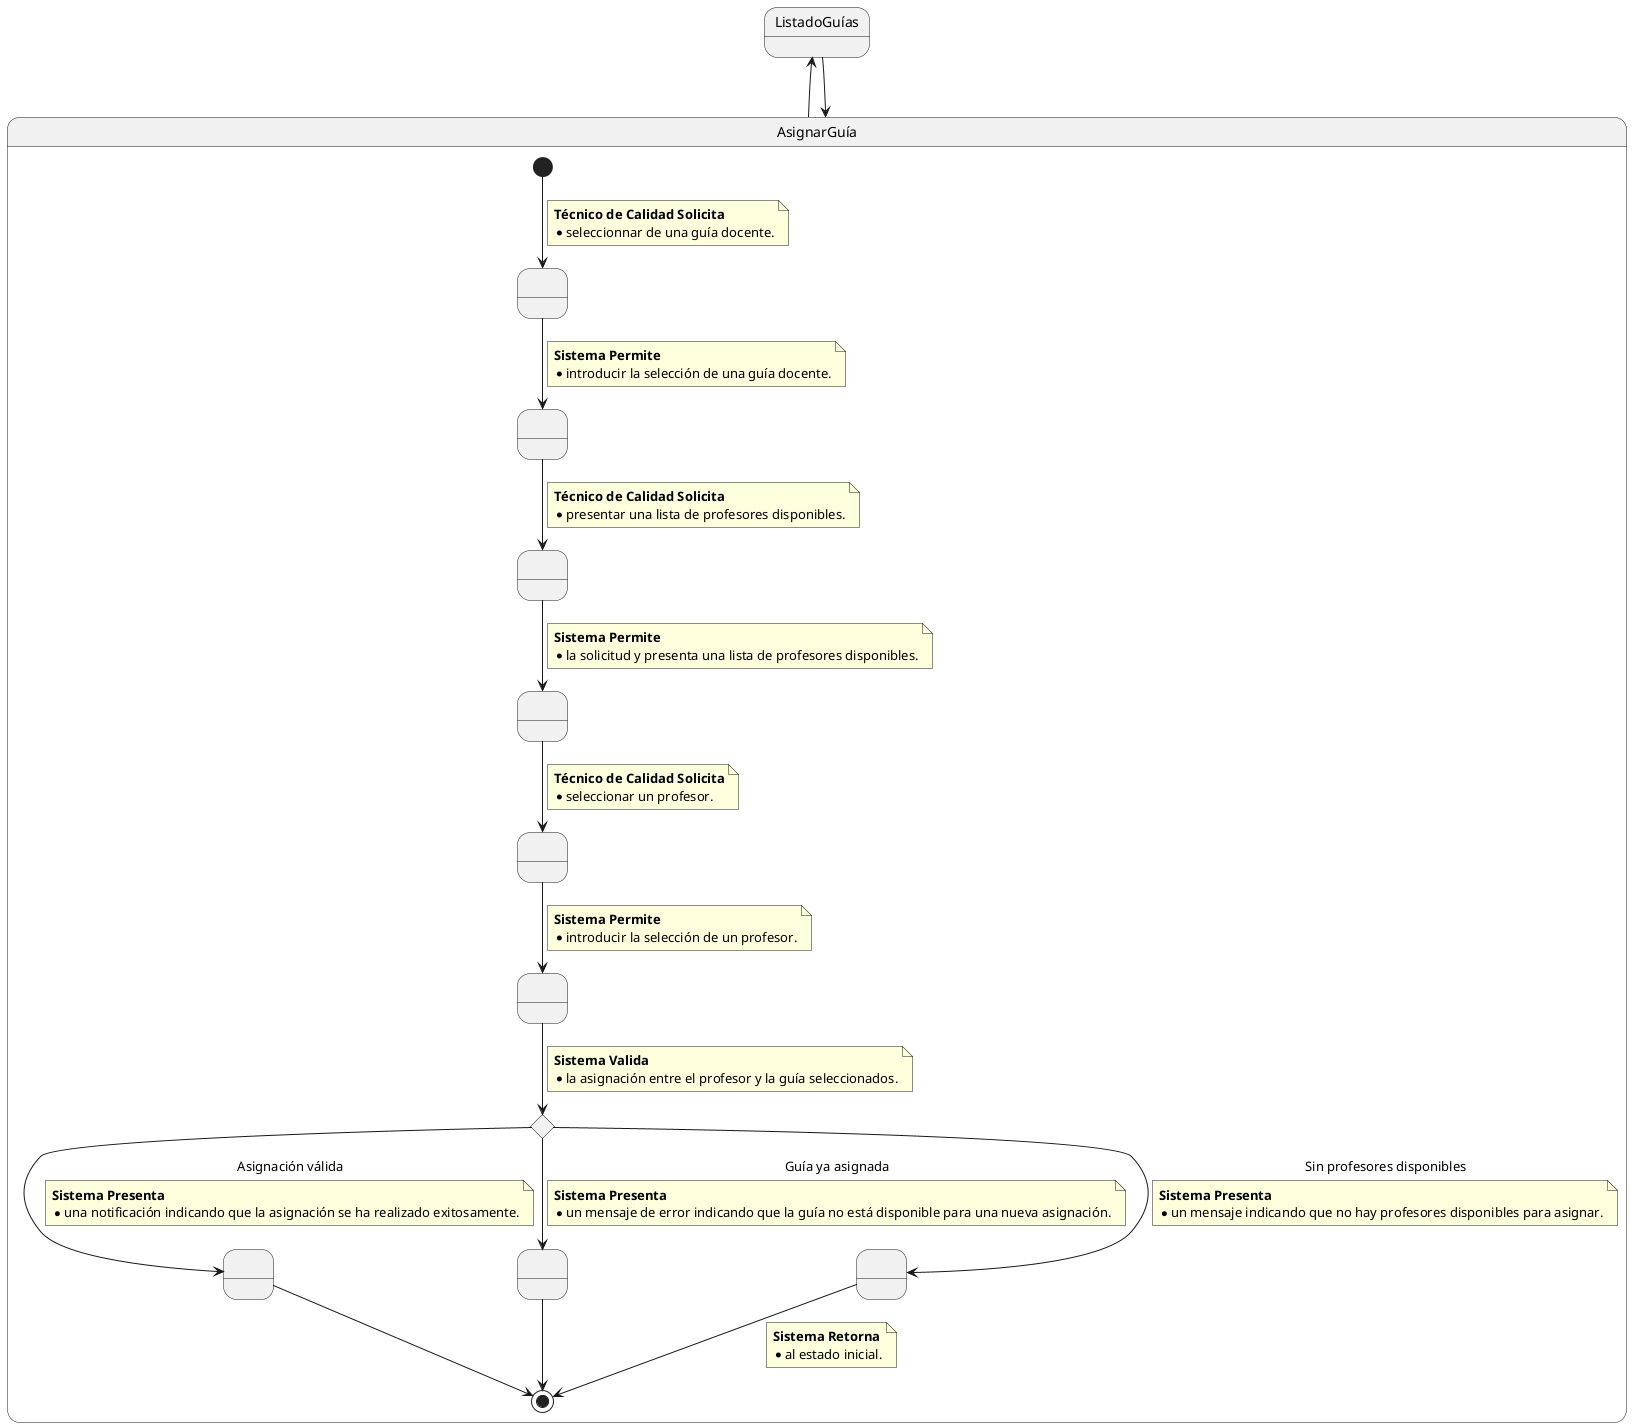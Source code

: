 @startuml
ListadoGuías -up-> AsignarGuía


state AsignarGuía {
    state SolicitarSelecciónGuía as " "
    state PermitirSelecciónGuía as " "
    state SolicitarPresentaciónProfesores as " "
    state PermitirPresentaciónProfesores as " "
    state SolicitarSelecciónProfesor as " "
    state PermitirSelecciónProfesor as " "
    state ValidarAsignación <<choice>>
    state MostrarNotificación as " "
    state MostrarErrorGuíaNoDisponible as " "
    state MostrarErrorSinProfesores as " "

    [*] --> SolicitarSelecciónGuía
    note on link
    <b>Técnico de Calidad Solicita</b>
    * seleccionnar de una guía docente.
    end note

    SolicitarSelecciónGuía --> PermitirSelecciónGuía
    note on link
    <b>Sistema Permite</b>
    * introducir la selección de una guía docente.
    end note

    PermitirSelecciónGuía --> SolicitarPresentaciónProfesores
    note on link
    <b>Técnico de Calidad Solicita</b>
    * presentar una lista de profesores disponibles.
    end note

    SolicitarPresentaciónProfesores --> PermitirPresentaciónProfesores
    note on link
    <b>Sistema Permite</b>
    * la solicitud y presenta una lista de profesores disponibles.
    end note

    PermitirPresentaciónProfesores --> SolicitarSelecciónProfesor
    note on link
    <b>Técnico de Calidad Solicita</b>
    * seleccionar un profesor.
    end note

    SolicitarSelecciónProfesor --> PermitirSelecciónProfesor
    note on link
    <b>Sistema Permite</b>
    * introducir la selección de un profesor.
    end note

    PermitirSelecciónProfesor --> ValidarAsignación
    note on link
    <b>Sistema Valida</b>
    * la asignación entre el profesor y la guía seleccionados.
    end note

    ValidarAsignación --> MostrarNotificación : Asignación válida
    note on link
    <b>Sistema Presenta</b>
    * una notificación indicando que la asignación se ha realizado exitosamente.
    end note

    ValidarAsignación --> MostrarErrorGuíaNoDisponible : Guía ya asignada
    note on link
    <b>Sistema Presenta</b>
    * un mensaje de error indicando que la guía no está disponible para una nueva asignación.
    end note

    ValidarAsignación --> MostrarErrorSinProfesores : Sin profesores disponibles
    note on link
    <b>Sistema Presenta</b>
    * un mensaje indicando que no hay profesores disponibles para asignar.
    end note

    MostrarErrorSinProfesores --> [*]
    note on link
    <b>Sistema Retorna</b>
    * al estado inicial.
    end note

    MostrarNotificación --> [*]
    MostrarErrorGuíaNoDisponible --> [*]
}

AsignarGuía -up-> ListadoGuías
@enduml
